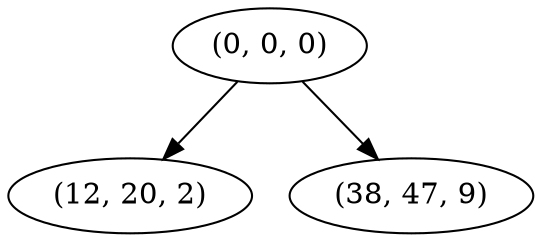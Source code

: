 digraph tree {
    "(0, 0, 0)";
    "(12, 20, 2)";
    "(38, 47, 9)";
    "(0, 0, 0)" -> "(12, 20, 2)";
    "(0, 0, 0)" -> "(38, 47, 9)";
}
